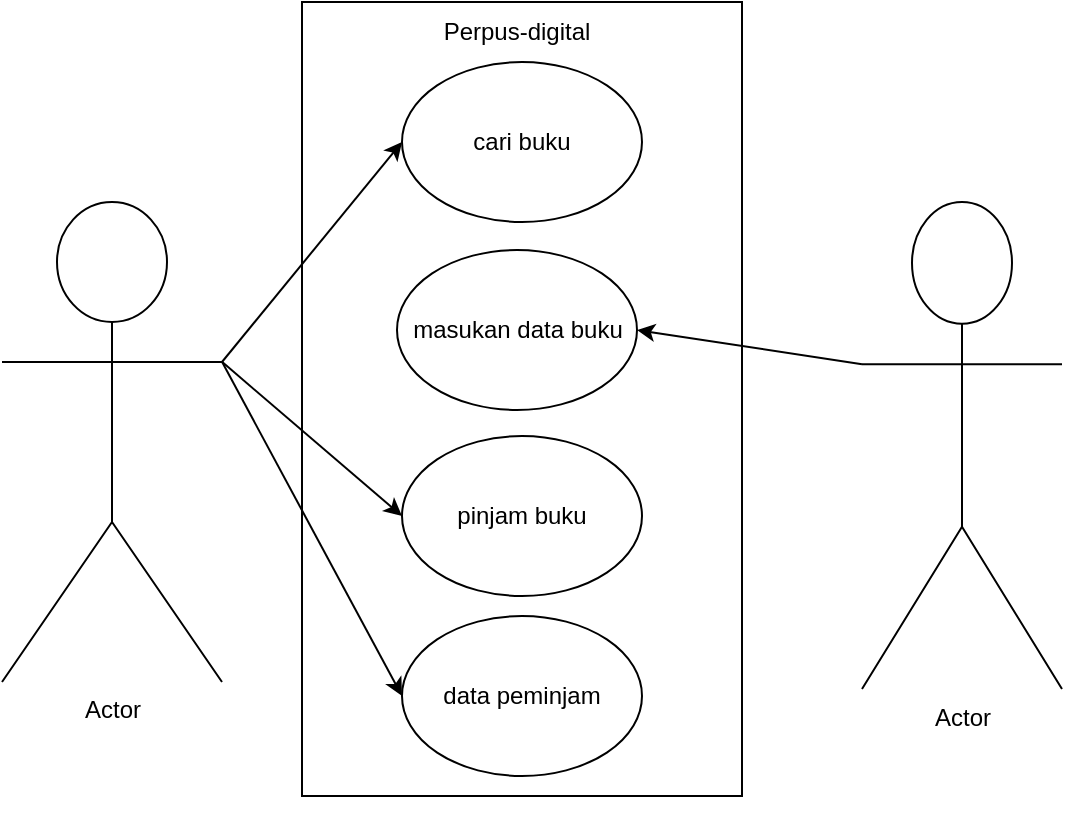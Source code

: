 <mxfile version="22.0.4" type="github">
  <diagram name="Page-1" id="DXQioAjMJC217JuTQ4zU">
    <mxGraphModel dx="880" dy="478" grid="1" gridSize="10" guides="1" tooltips="1" connect="1" arrows="1" fold="1" page="1" pageScale="1" pageWidth="850" pageHeight="1100" math="0" shadow="0">
      <root>
        <mxCell id="0" />
        <mxCell id="1" parent="0" />
        <mxCell id="45A5rQqayR4YsD9Ih2-c-4" style="edgeStyle=orthogonalEdgeStyle;rounded=0;orthogonalLoop=1;jettySize=auto;html=1;exitX=0.5;exitY=1;exitDx=0;exitDy=0;" edge="1" parent="1" source="45A5rQqayR4YsD9Ih2-c-2">
          <mxGeometry relative="1" as="geometry">
            <mxPoint x="430" y="447" as="targetPoint" />
          </mxGeometry>
        </mxCell>
        <mxCell id="45A5rQqayR4YsD9Ih2-c-2" value="" style="rounded=0;whiteSpace=wrap;html=1;" vertex="1" parent="1">
          <mxGeometry x="320" y="60" width="220" height="397" as="geometry" />
        </mxCell>
        <mxCell id="45A5rQqayR4YsD9Ih2-c-3" value="masukan data buku" style="ellipse;whiteSpace=wrap;html=1;" vertex="1" parent="1">
          <mxGeometry x="367.5" y="184" width="120" height="80" as="geometry" />
        </mxCell>
        <mxCell id="45A5rQqayR4YsD9Ih2-c-5" value="pinjam buku" style="ellipse;whiteSpace=wrap;html=1;" vertex="1" parent="1">
          <mxGeometry x="370" y="277" width="120" height="80" as="geometry" />
        </mxCell>
        <mxCell id="45A5rQqayR4YsD9Ih2-c-6" value="data peminjam" style="ellipse;whiteSpace=wrap;html=1;" vertex="1" parent="1">
          <mxGeometry x="370" y="367" width="120" height="80" as="geometry" />
        </mxCell>
        <mxCell id="45A5rQqayR4YsD9Ih2-c-7" value="cari buku" style="ellipse;whiteSpace=wrap;html=1;" vertex="1" parent="1">
          <mxGeometry x="370" y="90" width="120" height="80" as="geometry" />
        </mxCell>
        <mxCell id="45A5rQqayR4YsD9Ih2-c-8" value="Perpus-digital" style="text;html=1;strokeColor=none;fillColor=none;align=center;verticalAlign=middle;whiteSpace=wrap;rounded=0;" vertex="1" parent="1">
          <mxGeometry x="385" y="60" width="85" height="30" as="geometry" />
        </mxCell>
        <mxCell id="45A5rQqayR4YsD9Ih2-c-9" value="Actor" style="shape=umlActor;verticalLabelPosition=bottom;verticalAlign=top;html=1;outlineConnect=0;" vertex="1" parent="1">
          <mxGeometry x="170" y="160" width="110" height="240" as="geometry" />
        </mxCell>
        <mxCell id="45A5rQqayR4YsD9Ih2-c-11" value="" style="endArrow=classic;html=1;rounded=0;entryX=0;entryY=0.5;entryDx=0;entryDy=0;" edge="1" parent="1" target="45A5rQqayR4YsD9Ih2-c-7">
          <mxGeometry width="50" height="50" relative="1" as="geometry">
            <mxPoint x="280" y="240" as="sourcePoint" />
            <mxPoint x="330" y="190" as="targetPoint" />
          </mxGeometry>
        </mxCell>
        <mxCell id="45A5rQqayR4YsD9Ih2-c-12" value="" style="endArrow=classic;html=1;rounded=0;exitX=1;exitY=0.333;exitDx=0;exitDy=0;exitPerimeter=0;entryX=0;entryY=0.5;entryDx=0;entryDy=0;" edge="1" parent="1" source="45A5rQqayR4YsD9Ih2-c-9" target="45A5rQqayR4YsD9Ih2-c-5">
          <mxGeometry width="50" height="50" relative="1" as="geometry">
            <mxPoint x="270" y="283.5" as="sourcePoint" />
            <mxPoint x="320" y="233.5" as="targetPoint" />
          </mxGeometry>
        </mxCell>
        <mxCell id="45A5rQqayR4YsD9Ih2-c-13" value="" style="endArrow=classic;html=1;rounded=0;exitX=1;exitY=0.333;exitDx=0;exitDy=0;exitPerimeter=0;entryX=0;entryY=0.5;entryDx=0;entryDy=0;" edge="1" parent="1" source="45A5rQqayR4YsD9Ih2-c-9" target="45A5rQqayR4YsD9Ih2-c-6">
          <mxGeometry width="50" height="50" relative="1" as="geometry">
            <mxPoint x="400" y="280" as="sourcePoint" />
            <mxPoint x="450" y="230" as="targetPoint" />
          </mxGeometry>
        </mxCell>
        <mxCell id="45A5rQqayR4YsD9Ih2-c-15" value="Actor" style="shape=umlActor;verticalLabelPosition=bottom;verticalAlign=top;html=1;outlineConnect=0;" vertex="1" parent="1">
          <mxGeometry x="600" y="160" width="100" height="243.5" as="geometry" />
        </mxCell>
        <mxCell id="45A5rQqayR4YsD9Ih2-c-16" value="" style="endArrow=classic;html=1;rounded=0;exitX=0;exitY=0.333;exitDx=0;exitDy=0;exitPerimeter=0;entryX=1;entryY=0.5;entryDx=0;entryDy=0;" edge="1" parent="1" source="45A5rQqayR4YsD9Ih2-c-15" target="45A5rQqayR4YsD9Ih2-c-3">
          <mxGeometry width="50" height="50" relative="1" as="geometry">
            <mxPoint x="400" y="280" as="sourcePoint" />
            <mxPoint x="450" y="230" as="targetPoint" />
          </mxGeometry>
        </mxCell>
      </root>
    </mxGraphModel>
  </diagram>
</mxfile>
